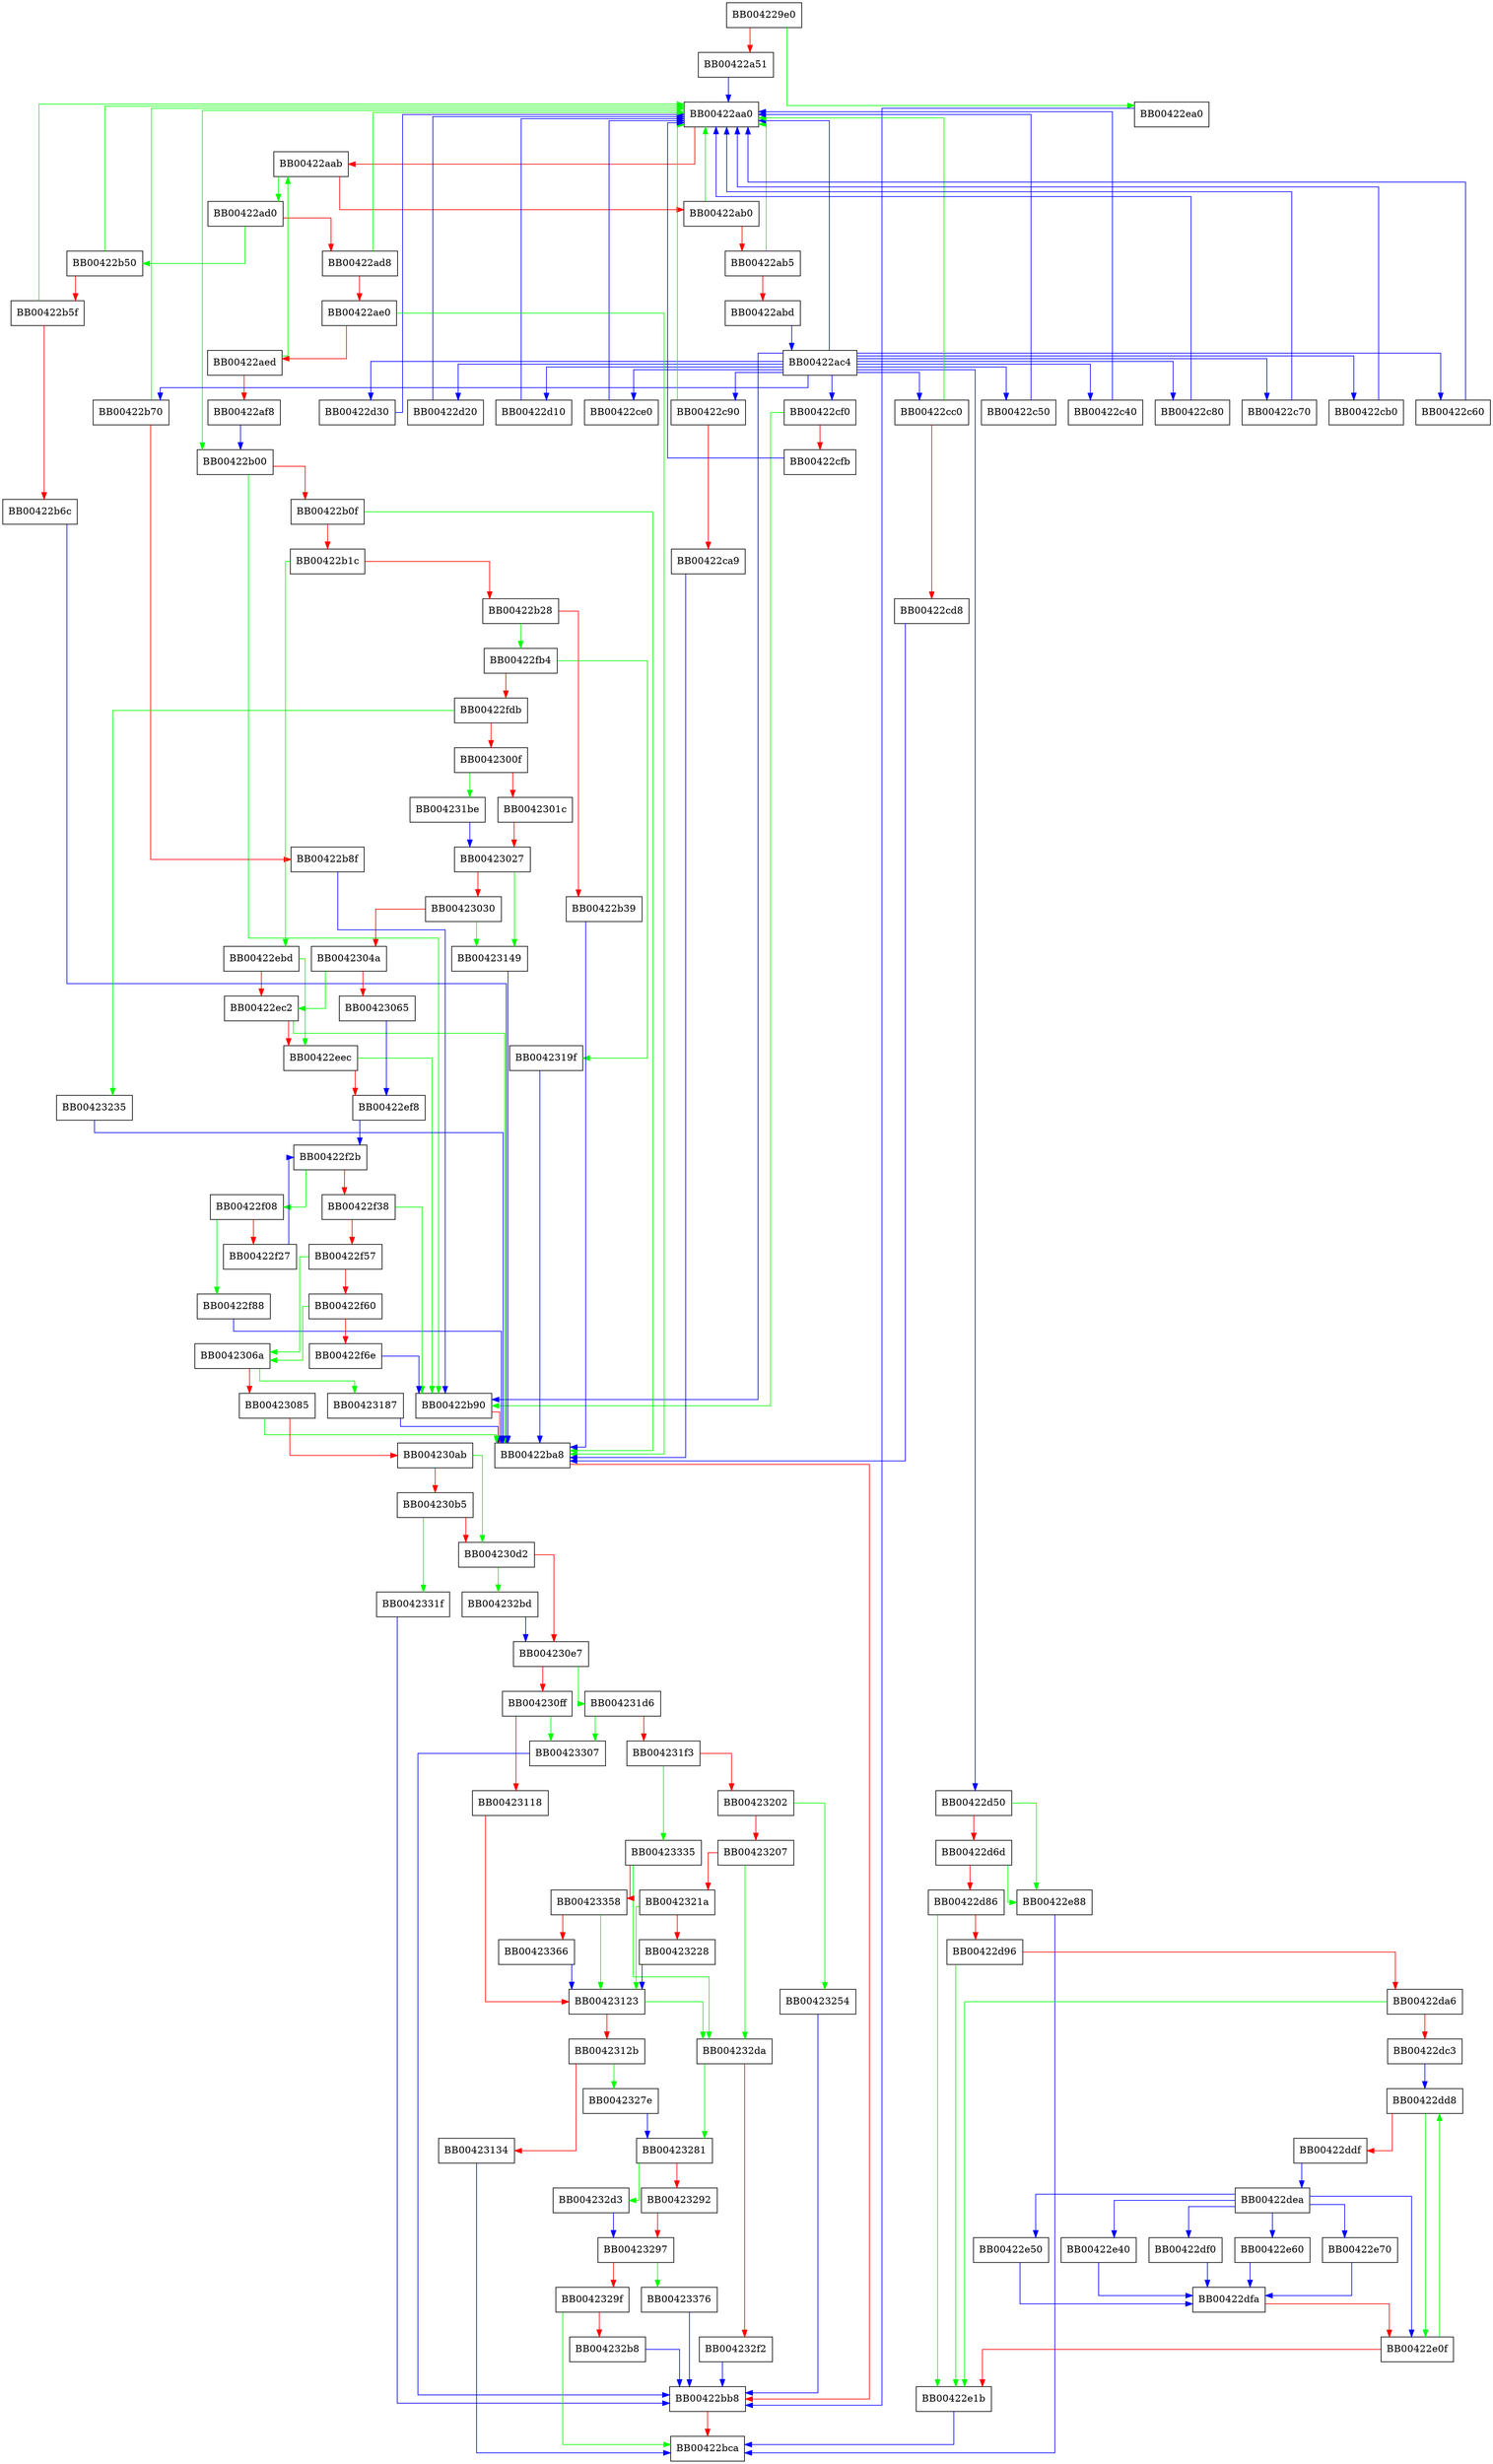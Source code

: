 digraph genpkey_main {
  node [shape="box"];
  graph [splines=ortho];
  BB004229e0 -> BB00422ea0 [color="green"];
  BB004229e0 -> BB00422a51 [color="red"];
  BB00422a51 -> BB00422aa0 [color="blue"];
  BB00422aa0 -> BB00422b00 [color="green"];
  BB00422aa0 -> BB00422aab [color="red"];
  BB00422aab -> BB00422ad0 [color="green"];
  BB00422aab -> BB00422ab0 [color="red"];
  BB00422ab0 -> BB00422aa0 [color="green"];
  BB00422ab0 -> BB00422ab5 [color="red"];
  BB00422ab5 -> BB00422aa0 [color="green"];
  BB00422ab5 -> BB00422abd [color="red"];
  BB00422abd -> BB00422ac4 [color="blue"];
  BB00422ac4 -> BB00422b90 [color="blue"];
  BB00422ac4 -> BB00422aa0 [color="blue"];
  BB00422ac4 -> BB00422d50 [color="blue"];
  BB00422ac4 -> BB00422d30 [color="blue"];
  BB00422ac4 -> BB00422b70 [color="blue"];
  BB00422ac4 -> BB00422d20 [color="blue"];
  BB00422ac4 -> BB00422d10 [color="blue"];
  BB00422ac4 -> BB00422cf0 [color="blue"];
  BB00422ac4 -> BB00422ce0 [color="blue"];
  BB00422ac4 -> BB00422cc0 [color="blue"];
  BB00422ac4 -> BB00422c50 [color="blue"];
  BB00422ac4 -> BB00422c40 [color="blue"];
  BB00422ac4 -> BB00422c80 [color="blue"];
  BB00422ac4 -> BB00422c70 [color="blue"];
  BB00422ac4 -> BB00422cb0 [color="blue"];
  BB00422ac4 -> BB00422c90 [color="blue"];
  BB00422ac4 -> BB00422c60 [color="blue"];
  BB00422ad0 -> BB00422b50 [color="green"];
  BB00422ad0 -> BB00422ad8 [color="red"];
  BB00422ad8 -> BB00422aa0 [color="green"];
  BB00422ad8 -> BB00422ae0 [color="red"];
  BB00422ae0 -> BB00422ba8 [color="green"];
  BB00422ae0 -> BB00422aed [color="red"];
  BB00422aed -> BB00422aab [color="green"];
  BB00422aed -> BB00422af8 [color="red"];
  BB00422af8 -> BB00422b00 [color="blue"];
  BB00422b00 -> BB00422b90 [color="green"];
  BB00422b00 -> BB00422b0f [color="red"];
  BB00422b0f -> BB00422ba8 [color="green"];
  BB00422b0f -> BB00422b1c [color="red"];
  BB00422b1c -> BB00422ebd [color="green"];
  BB00422b1c -> BB00422b28 [color="red"];
  BB00422b28 -> BB00422fb4 [color="green"];
  BB00422b28 -> BB00422b39 [color="red"];
  BB00422b39 -> BB00422ba8 [color="blue"];
  BB00422b50 -> BB00422aa0 [color="green"];
  BB00422b50 -> BB00422b5f [color="red"];
  BB00422b5f -> BB00422aa0 [color="green"];
  BB00422b5f -> BB00422b6c [color="red"];
  BB00422b6c -> BB00422ba8 [color="blue"];
  BB00422b70 -> BB00422aa0 [color="green"];
  BB00422b70 -> BB00422b8f [color="red"];
  BB00422b8f -> BB00422b90 [color="blue"];
  BB00422b90 -> BB00422ba8 [color="red"];
  BB00422ba8 -> BB00422bb8 [color="red"];
  BB00422bb8 -> BB00422bca [color="red"];
  BB00422c40 -> BB00422aa0 [color="blue"];
  BB00422c50 -> BB00422aa0 [color="blue"];
  BB00422c60 -> BB00422aa0 [color="blue"];
  BB00422c70 -> BB00422aa0 [color="blue"];
  BB00422c80 -> BB00422aa0 [color="blue"];
  BB00422c90 -> BB00422aa0 [color="green"];
  BB00422c90 -> BB00422ca9 [color="red"];
  BB00422ca9 -> BB00422ba8 [color="blue"];
  BB00422cb0 -> BB00422aa0 [color="blue"];
  BB00422cc0 -> BB00422aa0 [color="green"];
  BB00422cc0 -> BB00422cd8 [color="red"];
  BB00422cd8 -> BB00422ba8 [color="blue"];
  BB00422ce0 -> BB00422aa0 [color="blue"];
  BB00422cf0 -> BB00422b90 [color="green"];
  BB00422cf0 -> BB00422cfb [color="red"];
  BB00422cfb -> BB00422aa0 [color="blue"];
  BB00422d10 -> BB00422aa0 [color="blue"];
  BB00422d20 -> BB00422aa0 [color="blue"];
  BB00422d30 -> BB00422aa0 [color="blue"];
  BB00422d50 -> BB00422e88 [color="green"];
  BB00422d50 -> BB00422d6d [color="red"];
  BB00422d6d -> BB00422e88 [color="green"];
  BB00422d6d -> BB00422d86 [color="red"];
  BB00422d86 -> BB00422e1b [color="green"];
  BB00422d86 -> BB00422d96 [color="red"];
  BB00422d96 -> BB00422e1b [color="green"];
  BB00422d96 -> BB00422da6 [color="red"];
  BB00422da6 -> BB00422e1b [color="green"];
  BB00422da6 -> BB00422dc3 [color="red"];
  BB00422dc3 -> BB00422dd8 [color="blue"];
  BB00422dd8 -> BB00422e0f [color="green"];
  BB00422dd8 -> BB00422ddf [color="red"];
  BB00422ddf -> BB00422dea [color="blue"];
  BB00422dea -> BB00422e0f [color="blue"];
  BB00422dea -> BB00422e60 [color="blue"];
  BB00422dea -> BB00422e70 [color="blue"];
  BB00422dea -> BB00422e50 [color="blue"];
  BB00422dea -> BB00422e40 [color="blue"];
  BB00422dea -> BB00422df0 [color="blue"];
  BB00422df0 -> BB00422dfa [color="blue"];
  BB00422dfa -> BB00422e0f [color="red"];
  BB00422e0f -> BB00422dd8 [color="green"];
  BB00422e0f -> BB00422e1b [color="red"];
  BB00422e1b -> BB00422bca [color="blue"];
  BB00422e40 -> BB00422dfa [color="blue"];
  BB00422e50 -> BB00422dfa [color="blue"];
  BB00422e60 -> BB00422dfa [color="blue"];
  BB00422e70 -> BB00422dfa [color="blue"];
  BB00422e88 -> BB00422bca [color="blue"];
  BB00422ea0 -> BB00422bb8 [color="blue"];
  BB00422ebd -> BB00422eec [color="green"];
  BB00422ebd -> BB00422ec2 [color="red"];
  BB00422ec2 -> BB00422ba8 [color="green"];
  BB00422ec2 -> BB00422eec [color="red"];
  BB00422eec -> BB00422b90 [color="green"];
  BB00422eec -> BB00422ef8 [color="red"];
  BB00422ef8 -> BB00422f2b [color="blue"];
  BB00422f08 -> BB00422f88 [color="green"];
  BB00422f08 -> BB00422f27 [color="red"];
  BB00422f27 -> BB00422f2b [color="blue"];
  BB00422f2b -> BB00422f08 [color="green"];
  BB00422f2b -> BB00422f38 [color="red"];
  BB00422f38 -> BB00422b90 [color="green"];
  BB00422f38 -> BB00422f57 [color="red"];
  BB00422f57 -> BB0042306a [color="green"];
  BB00422f57 -> BB00422f60 [color="red"];
  BB00422f60 -> BB0042306a [color="green"];
  BB00422f60 -> BB00422f6e [color="red"];
  BB00422f6e -> BB00422b90 [color="blue"];
  BB00422f88 -> BB00422ba8 [color="blue"];
  BB00422fb4 -> BB0042319f [color="green"];
  BB00422fb4 -> BB00422fdb [color="red"];
  BB00422fdb -> BB00423235 [color="green"];
  BB00422fdb -> BB0042300f [color="red"];
  BB0042300f -> BB004231be [color="green"];
  BB0042300f -> BB0042301c [color="red"];
  BB0042301c -> BB00423027 [color="red"];
  BB00423027 -> BB00423149 [color="green"];
  BB00423027 -> BB00423030 [color="red"];
  BB00423030 -> BB00423149 [color="green"];
  BB00423030 -> BB0042304a [color="red"];
  BB0042304a -> BB00422ec2 [color="green"];
  BB0042304a -> BB00423065 [color="red"];
  BB00423065 -> BB00422ef8 [color="blue"];
  BB0042306a -> BB00423187 [color="green"];
  BB0042306a -> BB00423085 [color="red"];
  BB00423085 -> BB00422ba8 [color="green"];
  BB00423085 -> BB004230ab [color="red"];
  BB004230ab -> BB004230d2 [color="green"];
  BB004230ab -> BB004230b5 [color="red"];
  BB004230b5 -> BB0042331f [color="green"];
  BB004230b5 -> BB004230d2 [color="red"];
  BB004230d2 -> BB004232bd [color="green"];
  BB004230d2 -> BB004230e7 [color="red"];
  BB004230e7 -> BB004231d6 [color="green"];
  BB004230e7 -> BB004230ff [color="red"];
  BB004230ff -> BB00423307 [color="green"];
  BB004230ff -> BB00423118 [color="red"];
  BB00423118 -> BB00423123 [color="red"];
  BB00423123 -> BB004232da [color="green"];
  BB00423123 -> BB0042312b [color="red"];
  BB0042312b -> BB0042327e [color="green"];
  BB0042312b -> BB00423134 [color="red"];
  BB00423134 -> BB00422bca [color="blue"];
  BB00423149 -> BB00422ba8 [color="blue"];
  BB00423187 -> BB00422ba8 [color="blue"];
  BB0042319f -> BB00422ba8 [color="blue"];
  BB004231be -> BB00423027 [color="blue"];
  BB004231d6 -> BB00423307 [color="green"];
  BB004231d6 -> BB004231f3 [color="red"];
  BB004231f3 -> BB00423335 [color="green"];
  BB004231f3 -> BB00423202 [color="red"];
  BB00423202 -> BB00423254 [color="green"];
  BB00423202 -> BB00423207 [color="red"];
  BB00423207 -> BB004232da [color="green"];
  BB00423207 -> BB0042321a [color="red"];
  BB0042321a -> BB00423123 [color="green"];
  BB0042321a -> BB00423228 [color="red"];
  BB00423228 -> BB00423123 [color="blue"];
  BB00423235 -> BB00422ba8 [color="blue"];
  BB00423254 -> BB00422bb8 [color="blue"];
  BB0042327e -> BB00423281 [color="blue"];
  BB00423281 -> BB004232d3 [color="green"];
  BB00423281 -> BB00423292 [color="red"];
  BB00423292 -> BB00423297 [color="red"];
  BB00423297 -> BB00423376 [color="green"];
  BB00423297 -> BB0042329f [color="red"];
  BB0042329f -> BB00422bca [color="green"];
  BB0042329f -> BB004232b8 [color="red"];
  BB004232b8 -> BB00422bb8 [color="blue"];
  BB004232bd -> BB004230e7 [color="blue"];
  BB004232d3 -> BB00423297 [color="blue"];
  BB004232da -> BB00423281 [color="green"];
  BB004232da -> BB004232f2 [color="red"];
  BB004232f2 -> BB00422bb8 [color="blue"];
  BB00423307 -> BB00422bb8 [color="blue"];
  BB0042331f -> BB00422bb8 [color="blue"];
  BB00423335 -> BB004232da [color="green"];
  BB00423335 -> BB00423358 [color="red"];
  BB00423358 -> BB00423123 [color="green"];
  BB00423358 -> BB00423366 [color="red"];
  BB00423366 -> BB00423123 [color="blue"];
  BB00423376 -> BB00422bb8 [color="blue"];
}